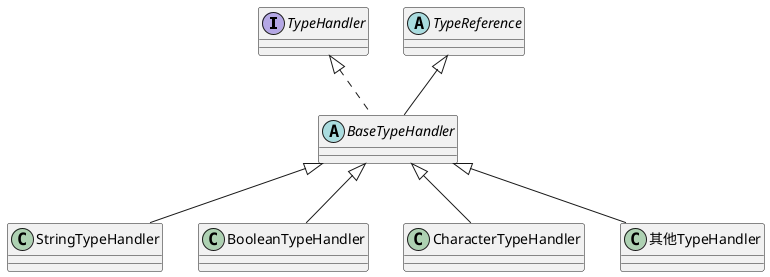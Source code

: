 @startuml

interface TypeHandler
abstract class BaseTypeHandler
abstract class TypeReference

TypeHandler <|.. BaseTypeHandler
TypeReference <|-- BaseTypeHandler

BaseTypeHandler <|-- StringTypeHandler
BaseTypeHandler <|-- BooleanTypeHandler
BaseTypeHandler <|-- CharacterTypeHandler
BaseTypeHandler <|-- 其他TypeHandler


@enduml